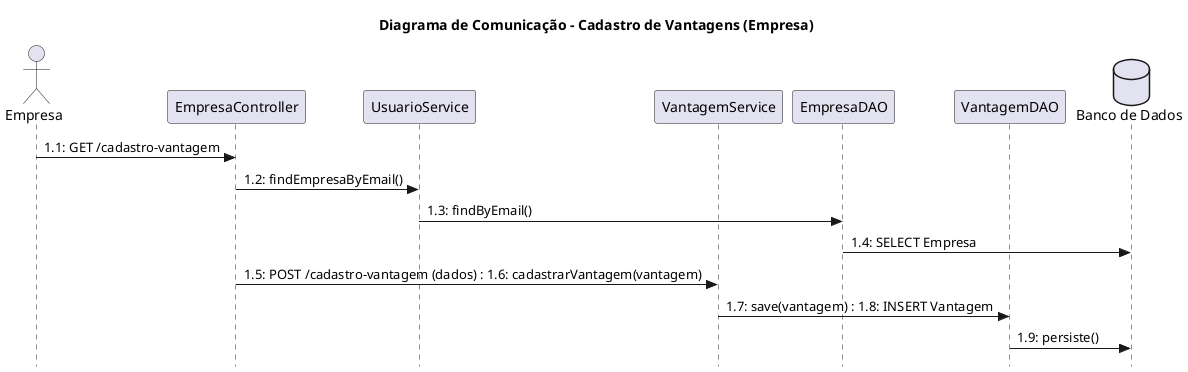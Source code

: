 @startuml CadastroVantagem
skinparam handwritten false
skinparam style strictuml

title Diagrama de Comunicação - Cadastro de Vantagens (Empresa)

actor Empresa as empresa

participant EmpresaController as ec
participant UsuarioService as us
participant VantagemService as vs
participant EmpresaDAO as edao
participant VantagemDAO as vdao

database "Banco de Dados" as db

empresa -> ec : 1.1: GET /cadastro-vantagem
ec -> us : 1.2: findEmpresaByEmail()
us -> edao : 1.3: findByEmail()
edao -> db : 1.4: SELECT Empresa
ec -> vs : 1.5: POST /cadastro-vantagem (dados) : 1.6: cadastrarVantagem(vantagem)
vs -> vdao : 1.7: save(vantagem) : 1.8: INSERT Vantagem
vdao -> db : 1.9: persiste()
@enduml
